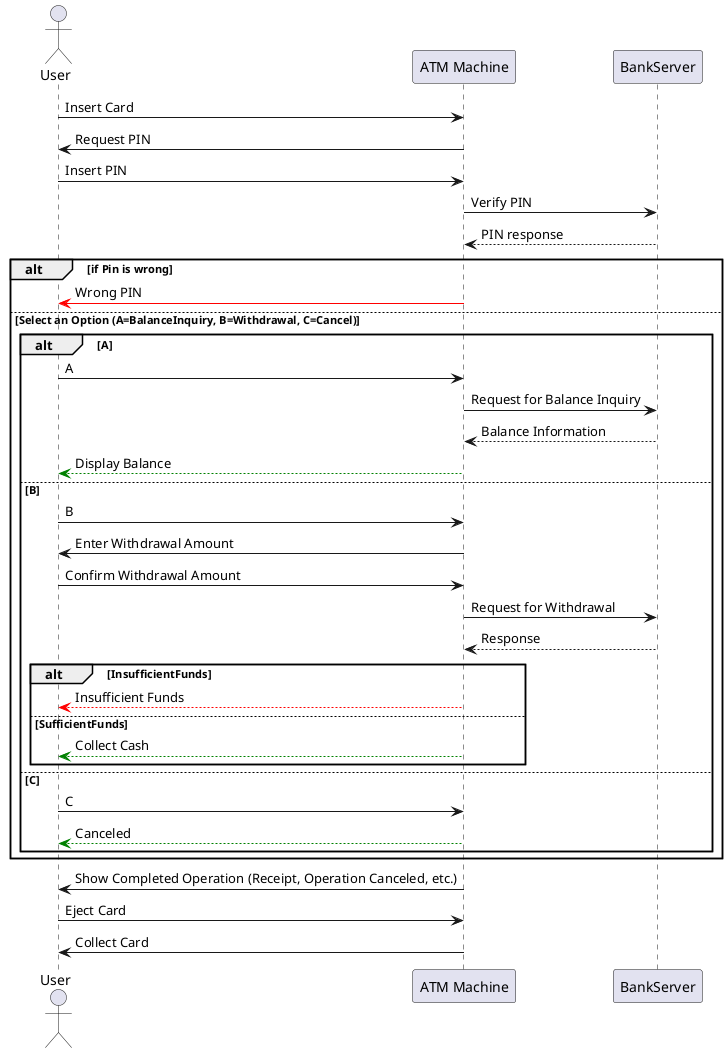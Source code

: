@startuml SequenceATM
actor User as User
participant "ATM Machine" as ATM
participant "BankServer" as Bank

User -> ATM: Insert Card
ATM -> User: Request PIN
User -> ATM: Insert PIN
ATM -> Bank: Verify PIN
Bank --> ATM: PIN response
!define MaxTrials 3 
alt if Pin is wrong 
ATM -[#red]> User: Wrong PIN
else Select an Option (A=BalanceInquiry, B=Withdrawal, C=Cancel)
    alt A
        User -> ATM: A
        ATM -> Bank: Request for Balance Inquiry
        Bank --> ATM: Balance Information
        ATM --[#green]> User: Display Balance
    else B
        User -> ATM: B
        ATM -> User: Enter Withdrawal Amount
        User -> ATM: Confirm Withdrawal Amount
        ATM -> Bank: Request for Withdrawal
        Bank --> ATM: Response

        alt InsufficientFunds
            ATM --[#red]> User: Insufficient Funds
        else SufficientFunds
            ATM --[#green]> User: Collect Cash
        end
    else C
        User -> ATM: C
        ATM --[#green]> User:Canceled
    end
end

ATM -> User: Show Completed Operation (Receipt, Operation Canceled, etc.)
User -> ATM: Eject Card
ATM -> User: Collect Card

@enduml
